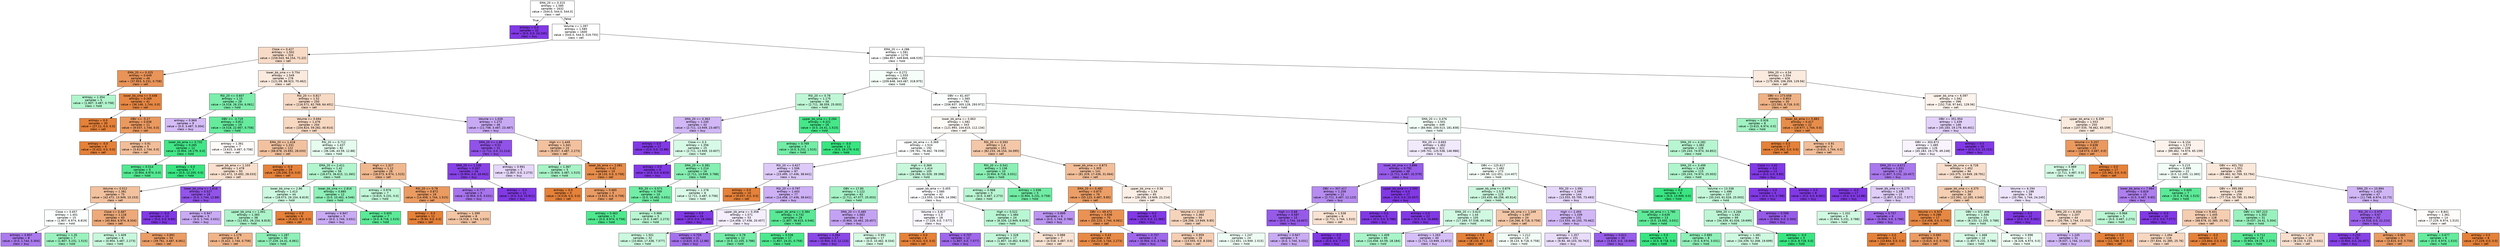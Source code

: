 digraph Tree {
node [shape=box, style="filled", color="black", fontname="helvetica"] ;
edge [fontname="helvetica"] ;
0 [label="EMA_20 <= 0.315\nentropy = 1.585\nsamples = 1632\nvalue = [544.0, 544.0, 544.0]\nclass = sell", fillcolor="#ffffff"] ;
1 [label="entropy = 0.0\nsamples = 32\nvalue = [0.0, 0.0, 24.245]\nclass = buy", fillcolor="#8139e5"] ;
0 -> 1 [labeldistance=2.5, labelangle=45, headlabel="True"] ;
2 [label="Volume <= 1.397\nentropy = 1.585\nsamples = 1600\nvalue = [544.0, 544.0, 519.755]\nclass = sell", fillcolor="#ffffff"] ;
0 -> 2 [labeldistance=2.5, labelangle=-45, headlabel="False"] ;
3 [label="Close <= 0.427\nentropy = 1.502\nsamples = 324\nvalue = [159.043, 94.154, 71.22]\nclass = sell", fillcolor="#f8dbc7"] ;
2 -> 3 ;
4 [label="EMA_20 <= 0.325\nentropy = 0.649\nsamples = 46\nvalue = [37.953, 5.231, 0.758]\nclass = sell", fillcolor="#e99458"] ;
3 -> 4 ;
5 [label="entropy = 1.354\nsamples = 5\nvalue = [1.807, 3.487, 0.758]\nclass = hold", fillcolor="#b1f5cd"] ;
4 -> 5 ;
6 [label="lower_bb_sma <= 0.448\nentropy = 0.269\nsamples = 41\nvalue = [36.146, 1.744, 0.0]\nclass = sell", fillcolor="#e68743"] ;
4 -> 6 ;
7 [label="entropy = 0.0\nsamples = 30\nvalue = [27.11, 0.0, 0.0]\nclass = sell", fillcolor="#e58139"] ;
6 -> 7 ;
8 [label="OBV <= -5.17\nentropy = 0.638\nsamples = 11\nvalue = [9.037, 1.744, 0.0]\nclass = sell", fillcolor="#ea995f"] ;
6 -> 8 ;
9 [label="entropy = -0.0\nsamples = 6\nvalue = [5.422, 0.0, 0.0]\nclass = sell", fillcolor="#e58139"] ;
8 -> 9 ;
10 [label="entropy = 0.91\nsamples = 5\nvalue = [3.615, 1.744, 0.0]\nclass = sell", fillcolor="#f2be99"] ;
8 -> 10 ;
11 [label="lower_bb_sma <= 0.754\nentropy = 1.549\nsamples = 278\nvalue = [121.09, 88.923, 70.462]\nclass = sell", fillcolor="#fbeade"] ;
3 -> 11 ;
12 [label="RSI_20 <= 0.607\nentropy = 1.15\nsamples = 28\nvalue = [4.518, 26.154, 6.061]\nclass = hold", fillcolor="#7deeac"] ;
11 -> 12 ;
13 [label="entropy = 0.969\nsamples = 9\nvalue = [0.0, 3.487, 5.304]\nclass = buy", fillcolor="#d4bbf6"] ;
12 -> 13 ;
14 [label="OBV <= -3.719\nentropy = 0.811\nsamples = 19\nvalue = [4.518, 22.667, 0.758]\nclass = hold", fillcolor="#66eb9d"] ;
12 -> 14 ;
15 [label="lower_bb_ema <= 0.732\nentropy = 0.265\nsamples = 12\nvalue = [0.904, 19.179, 0.0]\nclass = hold", fillcolor="#42e687"] ;
14 -> 15 ;
16 [label="entropy = 0.514\nsamples = 5\nvalue = [0.904, 6.974, 0.0]\nclass = hold", fillcolor="#53e891"] ;
15 -> 16 ;
17 [label="entropy = 0.0\nsamples = 7\nvalue = [0.0, 12.205, 0.0]\nclass = hold", fillcolor="#39e581"] ;
15 -> 17 ;
18 [label="entropy = 1.361\nsamples = 7\nvalue = [3.615, 3.487, 0.758]\nclass = sell", fillcolor="#fefbf9"] ;
14 -> 18 ;
19 [label="RSI_20 <= 0.817\nentropy = 1.52\nsamples = 250\nvalue = [116.571, 62.769, 64.401]\nclass = sell", fillcolor="#f7dac5"] ;
11 -> 19 ;
20 [label="Volume <= 0.694\nentropy = 1.476\nsamples = 204\nvalue = [104.824, 59.282, 40.914]\nclass = sell", fillcolor="#f7d8c1"] ;
19 -> 20 ;
21 [label="EMA_20 <= 1.418\nentropy = 1.331\nsamples = 122\nvalue = [68.678, 15.692, 28.033]\nclass = sell", fillcolor="#f2c2a0"] ;
20 -> 21 ;
22 [label="upper_bb_ema <= 1.103\nentropy = 1.478\nsamples = 93\nvalue = [42.472, 15.692, 28.033]\nclass = sell", fillcolor="#f9e0ce"] ;
21 -> 22 ;
23 [label="Volume <= 0.512\nentropy = 1.381\nsamples = 75\nvalue = [42.472, 13.949, 15.153]\nclass = sell", fillcolor="#f2c29f"] ;
22 -> 23 ;
24 [label="Close <= 0.657\nentropy = 1.401\nsamples = 15\nvalue = [1.807, 6.974, 6.819]\nclass = hold", fillcolor="#fbfffd"] ;
23 -> 24 ;
25 [label="entropy = 0.807\nsamples = 8\nvalue = [0.0, 1.744, 5.304]\nclass = buy", fillcolor="#aa7aee"] ;
24 -> 25 ;
26 [label="entropy = 1.35\nsamples = 7\nvalue = [1.807, 5.231, 1.515]\nclass = hold", fillcolor="#9bf2bf"] ;
24 -> 26 ;
27 [label="Close <= 0.487\nentropy = 1.118\nsamples = 60\nvalue = [40.664, 6.974, 8.334]\nclass = sell", fillcolor="#eda979"] ;
23 -> 27 ;
28 [label="entropy = 1.409\nsamples = 6\nvalue = [0.904, 3.487, 2.273]\nclass = hold", fillcolor="#c8f8dc"] ;
27 -> 28 ;
29 [label="entropy = 0.892\nsamples = 54\nvalue = [39.761, 3.487, 6.061]\nclass = sell", fillcolor="#eb9d65"] ;
27 -> 29 ;
30 [label="lower_bb_sma <= 1.618\nentropy = 0.527\nsamples = 18\nvalue = [0.0, 1.744, 12.88]\nclass = buy", fillcolor="#9254e9"] ;
22 -> 30 ;
31 [label="entropy = -0.0\nsamples = 13\nvalue = [0.0, 0.0, 9.85]\nclass = buy", fillcolor="#8139e5"] ;
30 -> 31 ;
32 [label="entropy = 0.947\nsamples = 5\nvalue = [0.0, 1.744, 3.031]\nclass = buy", fillcolor="#c9abf4"] ;
30 -> 32 ;
33 [label="entropy = -0.0\nsamples = 29\nvalue = [26.206, 0.0, 0.0]\nclass = sell", fillcolor="#e58139"] ;
21 -> 33 ;
34 [label="RSI_20 <= 0.712\nentropy = 1.437\nsamples = 82\nvalue = [36.146, 43.59, 12.88]\nclass = hold", fillcolor="#e5fcee"] ;
20 -> 34 ;
35 [label="EMA_20 <= 2.411\nentropy = 1.42\nsamples = 56\nvalue = [18.073, 36.615, 11.365]\nclass = hold", fillcolor="#b2f5ce"] ;
34 -> 35 ;
36 [label="lower_bb_sma <= 2.86\nentropy = 1.413\nsamples = 44\nvalue = [18.073, 26.154, 6.819]\nclass = hold", fillcolor="#cef9e0"] ;
35 -> 36 ;
37 [label="upper_bb_sma <= 1.001\nentropy = 1.383\nsamples = 38\nvalue = [12.651, 26.154, 6.819]\nclass = hold", fillcolor="#aef4cb"] ;
36 -> 37 ;
38 [label="entropy = 1.179\nsamples = 8\nvalue = [5.422, 1.744, 0.758]\nclass = sell", fillcolor="#f0b489"] ;
37 -> 38 ;
39 [label="entropy = 1.287\nsamples = 30\nvalue = [7.229, 24.41, 6.061]\nclass = hold", fillcolor="#8ff0b8"] ;
37 -> 39 ;
40 [label="entropy = 0.0\nsamples = 6\nvalue = [5.422, 0.0, 0.0]\nclass = sell", fillcolor="#e58139"] ;
36 -> 40 ;
41 [label="lower_bb_sma <= 2.816\nentropy = 0.885\nsamples = 12\nvalue = [0.0, 10.462, 4.546]\nclass = hold", fillcolor="#8ff0b8"] ;
35 -> 41 ;
42 [label="entropy = 0.947\nsamples = 5\nvalue = [0.0, 1.744, 3.031]\nclass = buy", fillcolor="#c9abf4"] ;
41 -> 42 ;
43 [label="entropy = 0.605\nsamples = 7\nvalue = [0.0, 8.718, 1.515]\nclass = hold", fillcolor="#5bea97"] ;
41 -> 43 ;
44 [label="High <= 1.327\nentropy = 1.12\nsamples = 26\nvalue = [18.073, 6.974, 1.515]\nclass = sell", fillcolor="#f0b88f"] ;
34 -> 44 ;
45 [label="entropy = 0.976\nsamples = 7\nvalue = [3.615, 5.231, 0.0]\nclass = hold", fillcolor="#c2f7d8"] ;
44 -> 45 ;
46 [label="RSI_20 <= 0.78\nentropy = 0.872\nsamples = 19\nvalue = [14.458, 1.744, 1.515]\nclass = sell", fillcolor="#ea9b61"] ;
44 -> 46 ;
47 [label="entropy = -0.0\nsamples = 11\nvalue = [9.94, 0.0, 0.0]\nclass = sell", fillcolor="#e58139"] ;
46 -> 47 ;
48 [label="entropy = 1.399\nsamples = 8\nvalue = [4.518, 1.744, 1.515]\nclass = sell", fillcolor="#f3c5a4"] ;
46 -> 48 ;
49 [label="Volume <= 1.026\nentropy = 1.272\nsamples = 46\nvalue = [11.748, 3.487, 23.487]\nclass = buy", fillcolor="#c8a9f4"] ;
19 -> 49 ;
50 [label="SMA_20 <= 1.86\nentropy = 0.51\nsamples = 31\nvalue = [2.711, 0.0, 21.214]\nclass = buy", fillcolor="#9152e8"] ;
49 -> 50 ;
51 [label="SMA_20 <= 1.106\nentropy = 0.267\nsamples = 26\nvalue = [0.904, 0.0, 18.942]\nclass = buy", fillcolor="#8742e6"] ;
50 -> 51 ;
52 [label="entropy = 0.777\nsamples = 5\nvalue = [0.904, 0.0, 3.031]\nclass = buy", fillcolor="#a774ed"] ;
51 -> 52 ;
53 [label="entropy = -0.0\nsamples = 21\nvalue = [0.0, 0.0, 15.911]\nclass = buy", fillcolor="#8139e5"] ;
51 -> 53 ;
54 [label="entropy = 0.991\nsamples = 5\nvalue = [1.807, 0.0, 2.273]\nclass = buy", fillcolor="#e5d6fa"] ;
50 -> 54 ;
55 [label="High <= 1.449\nentropy = 1.341\nsamples = 15\nvalue = [9.037, 3.487, 2.273]\nclass = sell", fillcolor="#f2c19e"] ;
49 -> 55 ;
56 [label="entropy = 1.367\nsamples = 5\nvalue = [0.904, 3.487, 1.515]\nclass = hold", fillcolor="#a6f3c6"] ;
55 -> 56 ;
57 [label="lower_bb_ema <= 2.081\nentropy = 0.42\nsamples = 10\nvalue = [8.133, 0.0, 0.758]\nclass = sell", fillcolor="#e78d4b"] ;
55 -> 57 ;
58 [label="entropy = 0.0\nsamples = 5\nvalue = [4.518, 0.0, 0.0]\nclass = sell", fillcolor="#e58139"] ;
57 -> 58 ;
59 [label="entropy = 0.665\nsamples = 5\nvalue = [3.615, 0.0, 0.758]\nclass = sell", fillcolor="#ea9b63"] ;
57 -> 59 ;
60 [label="EMA_20 <= 4.286\nentropy = 1.581\nsamples = 1276\nvalue = [384.957, 449.846, 448.535]\nclass = hold", fillcolor="#ffffff"] ;
2 -> 60 ;
61 [label="High <= 0.272\nentropy = 1.555\nsamples = 850\nvalue = [209.648, 343.487, 318.975]\nclass = hold", fillcolor="#f6fef9"] ;
60 -> 61 ;
62 [label="RSI_20 <= 0.78\nentropy = 1.175\nsamples = 58\nvalue = [2.711, 38.359, 25.003]\nclass = hold", fillcolor="#bff7d6"] ;
61 -> 62 ;
63 [label="SMA_20 <= 0.363\nentropy = 1.245\nsamples = 42\nvalue = [2.711, 13.949, 23.487]\nclass = buy", fillcolor="#d1b7f6"] ;
62 -> 63 ;
64 [label="entropy = 0.0\nsamples = 17\nvalue = [0.0, 0.0, 12.88]\nclass = buy", fillcolor="#8139e5"] ;
63 -> 64 ;
65 [label="Close <= 0.3\nentropy = 1.356\nsamples = 25\nvalue = [2.711, 13.949, 10.607]\nclass = hold", fillcolor="#d7fae6"] ;
63 -> 65 ;
66 [label="entropy = 0.0\nsamples = 9\nvalue = [0.0, 0.0, 6.819]\nclass = buy", fillcolor="#8139e5"] ;
65 -> 66 ;
67 [label="SMA_20 <= 0.381\nentropy = 1.214\nsamples = 16\nvalue = [2.711, 13.949, 3.788]\nclass = hold", fillcolor="#86efb2"] ;
65 -> 67 ;
68 [label="RSI_20 <= 0.571\nentropy = 0.769\nsamples = 10\nvalue = [0.0, 10.462, 3.031]\nclass = hold", fillcolor="#72eda6"] ;
67 -> 68 ;
69 [label="entropy = 0.463\nsamples = 5\nvalue = [0.0, 6.974, 0.758]\nclass = hold", fillcolor="#4fe88f"] ;
68 -> 69 ;
70 [label="entropy = 0.968\nsamples = 5\nvalue = [0.0, 3.487, 2.273]\nclass = hold", fillcolor="#baf6d3"] ;
68 -> 70 ;
71 [label="entropy = 1.378\nsamples = 6\nvalue = [2.711, 3.487, 0.758]\nclass = hold", fillcolor="#dbfae8"] ;
67 -> 71 ;
72 [label="upper_bb_sma <= 0.284\nentropy = 0.321\nsamples = 16\nvalue = [0.0, 24.41, 1.515]\nclass = hold", fillcolor="#45e789"] ;
62 -> 72 ;
73 [label="entropy = 0.769\nsamples = 5\nvalue = [0.0, 5.231, 1.515]\nclass = hold", fillcolor="#72eda6"] ;
72 -> 73 ;
74 [label="entropy = -0.0\nsamples = 11\nvalue = [0.0, 19.179, 0.0]\nclass = hold", fillcolor="#39e581"] ;
72 -> 74 ;
75 [label="OBV <= 61.407\nentropy = 1.565\nsamples = 792\nvalue = [206.937, 305.128, 293.972]\nclass = hold", fillcolor="#fbfefc"] ;
61 -> 75 ;
76 [label="lower_bb_ema <= 0.663\nentropy = 1.582\nsamples = 343\nvalue = [121.993, 104.615, 112.134]\nclass = sell", fillcolor="#fefaf6"] ;
75 -> 76 ;
77 [label="upper_bb_ema <= 0.369\nentropy = 1.524\nsamples = 192\nvalue = [39.761, 78.462, 78.039]\nclass = hold", fillcolor="#feffff"] ;
76 -> 77 ;
78 [label="RSI_20 <= 0.627\nentropy = 1.506\nsamples = 87\nvalue = [23.495, 17.436, 38.641]\nclass = buy", fillcolor="#ddcaf8"] ;
77 -> 78 ;
79 [label="entropy = 0.0\nsamples = 10\nvalue = [9.037, 0.0, 0.0]\nclass = sell", fillcolor="#e58139"] ;
78 -> 79 ;
80 [label="RSI_20 <= 0.797\nentropy = 1.443\nsamples = 77\nvalue = [14.458, 17.436, 38.641]\nclass = buy", fillcolor="#cdb0f5"] ;
78 -> 80 ;
81 [label="entropy = 0.0\nsamples = 24\nvalue = [0.0, 0.0, 18.184]\nclass = buy", fillcolor="#8139e5"] ;
80 -> 81 ;
82 [label="upper_bb_ema <= 0.358\nentropy = 1.571\nsamples = 53\nvalue = [14.458, 17.436, 20.457]\nclass = buy", fillcolor="#f4eefd"] ;
80 -> 82 ;
83 [label="entropy = 1.501\nsamples = 32\nvalue = [10.844, 17.436, 7.577]\nclass = hold", fillcolor="#cbf8de"] ;
82 -> 83 ;
84 [label="entropy = 0.759\nsamples = 21\nvalue = [3.615, 0.0, 12.88]\nclass = buy", fillcolor="#a471ec"] ;
82 -> 84 ;
85 [label="High <= 0.369\nentropy = 1.414\nsamples = 105\nvalue = [16.266, 61.026, 39.398]\nclass = hold", fillcolor="#c8f8dc"] ;
77 -> 85 ;
86 [label="OBV <= 17.85\nentropy = 1.122\nsamples = 63\nvalue = [2.711, 47.077, 25.003]\nclass = hold", fillcolor="#a7f3c7"] ;
85 -> 86 ;
87 [label="upper_bb_ema <= 0.384\nentropy = 0.732\nsamples = 29\nvalue = [1.807, 36.615, 4.546]\nclass = hold", fillcolor="#5ae996"] ;
86 -> 87 ;
88 [label="entropy = 0.79\nsamples = 12\nvalue = [0.0, 12.205, 3.788]\nclass = hold", fillcolor="#76eda8"] ;
87 -> 88 ;
89 [label="entropy = 0.536\nsamples = 17\nvalue = [1.807, 24.41, 0.758]\nclass = hold", fillcolor="#4de88e"] ;
87 -> 89 ;
90 [label="SMA_20 <= 0.485\nentropy = 1.083\nsamples = 34\nvalue = [0.904, 10.462, 20.457]\nclass = buy", fillcolor="#c4a2f3"] ;
86 -> 90 ;
91 [label="entropy = 0.364\nsamples = 17\nvalue = [0.904, 0.0, 12.123]\nclass = buy", fillcolor="#8a48e7"] ;
90 -> 91 ;
92 [label="entropy = 0.991\nsamples = 17\nvalue = [0.0, 10.462, 8.334]\nclass = hold", fillcolor="#d7fae5"] ;
90 -> 92 ;
93 [label="upper_bb_ema <= 0.455\nentropy = 1.585\nsamples = 42\nvalue = [13.555, 13.949, 14.396]\nclass = buy", fillcolor="#fdfcff"] ;
85 -> 93 ;
94 [label="Volume <= 3.827\nentropy = 1.0\nsamples = 18\nvalue = [7.229, 0.0, 7.577]\nclass = buy", fillcolor="#f9f6fe"] ;
93 -> 94 ;
95 [label="entropy = 0.0\nsamples = 6\nvalue = [5.422, 0.0, 0.0]\nclass = sell", fillcolor="#e58139"] ;
94 -> 95 ;
96 [label="entropy = 0.707\nsamples = 12\nvalue = [1.807, 0.0, 7.577]\nclass = buy", fillcolor="#9f68eb"] ;
94 -> 96 ;
97 [label="High <= 0.522\nentropy = 1.484\nsamples = 24\nvalue = [6.326, 13.949, 6.819]\nclass = hold", fillcolor="#b9f6d3"] ;
93 -> 97 ;
98 [label="entropy = 1.328\nsamples = 17\nvalue = [1.807, 10.462, 6.819]\nclass = hold", fillcolor="#c4f7da"] ;
97 -> 98 ;
99 [label="entropy = 0.988\nsamples = 7\nvalue = [4.518, 3.487, 0.0]\nclass = sell", fillcolor="#f9e2d2"] ;
97 -> 99 ;
100 [label="RSI_20 <= 0.593\nentropy = 1.4\nsamples = 151\nvalue = [82.233, 26.154, 34.095]\nclass = sell", fillcolor="#f3c7a7"] ;
76 -> 100 ;
101 [label="RSI_20 <= 0.541\nentropy = 1.136\nsamples = 10\nvalue = [0.904, 8.718, 3.031]\nclass = hold", fillcolor="#8af0b5"] ;
100 -> 101 ;
102 [label="entropy = 0.968\nsamples = 5\nvalue = [0.0, 3.487, 2.273]\nclass = hold", fillcolor="#baf6d3"] ;
101 -> 102 ;
103 [label="entropy = 1.036\nsamples = 5\nvalue = [0.904, 5.231, 0.758]\nclass = hold", fillcolor="#70eca4"] ;
101 -> 103 ;
104 [label="lower_bb_sma <= 0.873\nentropy = 1.305\nsamples = 141\nvalue = [81.329, 17.436, 31.064]\nclass = sell", fillcolor="#f2bf9a"] ;
100 -> 104 ;
105 [label="EMA_20 <= 0.482\nentropy = 0.873\nsamples = 76\nvalue = [55.123, 3.487, 9.85]\nclass = sell", fillcolor="#eb9e66"] ;
104 -> 105 ;
106 [label="entropy = 0.899\nsamples = 6\nvalue = [0.0, 1.744, 3.788]\nclass = buy", fillcolor="#bb94f1"] ;
105 -> 106 ;
107 [label="OBV <= 49.472\nentropy = 0.636\nsamples = 70\nvalue = [55.123, 1.744, 6.061]\nclass = sell", fillcolor="#e99254"] ;
105 -> 107 ;
108 [label="entropy = 0.43\nsamples = 64\nvalue = [54.219, 1.744, 2.273]\nclass = sell", fillcolor="#e78a47"] ;
107 -> 108 ;
109 [label="entropy = 0.707\nsamples = 6\nvalue = [0.904, 0.0, 3.788]\nclass = buy", fillcolor="#9f68eb"] ;
107 -> 109 ;
110 [label="upper_bb_sma <= 0.56\nentropy = 1.54\nsamples = 65\nvalue = [26.206, 13.949, 21.214]\nclass = sell", fillcolor="#fcefe6"] ;
104 -> 110 ;
111 [label="entropy = 0.0\nsamples = 15\nvalue = [0.0, 0.0, 11.365]\nclass = buy", fillcolor="#8139e5"] ;
110 -> 111 ;
112 [label="Volume <= 2.607\nentropy = 1.464\nsamples = 50\nvalue = [26.206, 13.949, 9.85]\nclass = sell", fillcolor="#f6d4bc"] ;
110 -> 112 ;
113 [label="entropy = 0.959\nsamples = 26\nvalue = [13.555, 0.0, 8.334]\nclass = sell", fillcolor="#f5ceb3"] ;
112 -> 113 ;
114 [label="entropy = 1.247\nsamples = 24\nvalue = [12.651, 13.949, 1.515]\nclass = hold", fillcolor="#eefdf4"] ;
112 -> 114 ;
115 [label="SMA_20 <= 3.476\nentropy = 1.501\nsamples = 449\nvalue = [84.944, 200.513, 181.838]\nclass = hold", fillcolor="#f2fdf7"] ;
75 -> 115 ;
116 [label="RSI_20 <= 0.693\nentropy = 1.462\nsamples = 321\nvalue = [49.701, 125.538, 146.986]\nclass = buy", fillcolor="#f1e9fc"] ;
115 -> 116 ;
117 [label="lower_bb_sma <= 3.896\nentropy = 0.792\nsamples = 48\nvalue = [2.711, 3.487, 32.579]\nclass = buy", fillcolor="#975cea"] ;
116 -> 117 ;
118 [label="OBV <= 307.417\nentropy = 1.258\nsamples = 21\nvalue = [2.711, 3.487, 12.123]\nclass = buy", fillcolor="#b68cf0"] ;
117 -> 118 ;
119 [label="High <= 0.68\nentropy = 0.587\nsamples = 15\nvalue = [0.0, 1.744, 10.607]\nclass = buy", fillcolor="#965ae9"] ;
118 -> 119 ;
120 [label="entropy = 0.947\nsamples = 5\nvalue = [0.0, 1.744, 3.031]\nclass = buy", fillcolor="#c9abf4"] ;
119 -> 120 ;
121 [label="entropy = -0.0\nsamples = 10\nvalue = [0.0, 0.0, 7.577]\nclass = buy", fillcolor="#8139e5"] ;
119 -> 121 ;
122 [label="entropy = 1.538\nsamples = 6\nvalue = [2.711, 1.744, 1.515]\nclass = sell", fillcolor="#f9e2d2"] ;
118 -> 122 ;
123 [label="upper_bb_ema <= 2.593\nentropy = 0.0\nsamples = 27\nvalue = [0.0, 0.0, 20.457]\nclass = buy", fillcolor="#8139e5"] ;
117 -> 123 ;
124 [label="entropy = 0.0\nsamples = 5\nvalue = [0.0, 0.0, 3.788]\nclass = buy", fillcolor="#8139e5"] ;
123 -> 124 ;
125 [label="entropy = 0.0\nsamples = 22\nvalue = [0.0, 0.0, 16.669]\nclass = buy", fillcolor="#8139e5"] ;
123 -> 125 ;
126 [label="OBV <= 125.617\nentropy = 1.482\nsamples = 273\nvalue = [46.99, 122.051, 114.407]\nclass = hold", fillcolor="#f6fef9"] ;
116 -> 126 ;
127 [label="upper_bb_sma <= 0.879\nentropy = 1.523\nsamples = 129\nvalue = [33.435, 66.256, 40.914]\nclass = hold", fillcolor="#cdf8df"] ;
126 -> 127 ;
128 [label="EMA_20 <= 0.623\nentropy = 1.44\nsamples = 105\nvalue = [17.169, 57.538, 40.156]\nclass = hold", fillcolor="#d1f9e2"] ;
127 -> 128 ;
129 [label="entropy = 1.409\nsamples = 65\nvalue = [14.458, 43.59, 18.184]\nclass = hold", fillcolor="#a8f4c8"] ;
128 -> 129 ;
130 [label="entropy = 1.263\nsamples = 40\nvalue = [2.711, 13.949, 21.972]\nclass = buy", fillcolor="#d6bff7"] ;
128 -> 130 ;
131 [label="lower_bb_sma <= 1.249\nentropy = 1.097\nsamples = 24\nvalue = [16.266, 8.718, 0.758]\nclass = sell", fillcolor="#f3c7a7"] ;
127 -> 131 ;
132 [label="entropy = 0.0\nsamples = 9\nvalue = [8.133, 0.0, 0.0]\nclass = sell", fillcolor="#e58139"] ;
131 -> 132 ;
133 [label="entropy = 1.212\nsamples = 15\nvalue = [8.133, 8.718, 0.758]\nclass = hold", fillcolor="#f3fdf7"] ;
131 -> 133 ;
134 [label="RSI_20 <= 1.091\nentropy = 1.345\nsamples = 144\nvalue = [13.555, 55.795, 73.493]\nclass = buy", fillcolor="#e5d7fa"] ;
126 -> 134 ;
135 [label="High <= 2.493\nentropy = 1.339\nsamples = 131\nvalue = [13.555, 40.103, 70.462]\nclass = buy", fillcolor="#d1b7f6"] ;
134 -> 135 ;
136 [label="entropy = 1.357\nsamples = 101\nvalue = [9.94, 40.103, 50.763]\nclass = buy", fillcolor="#e9dcfa"] ;
135 -> 136 ;
137 [label="entropy = 0.622\nsamples = 30\nvalue = [3.615, 0.0, 19.699]\nclass = buy", fillcolor="#985dea"] ;
135 -> 137 ;
138 [label="lower_bb_ema <= 1.785\nentropy = 0.639\nsamples = 13\nvalue = [0.0, 15.692, 3.031]\nclass = hold", fillcolor="#5fea99"] ;
134 -> 138 ;
139 [label="entropy = 0.0\nsamples = 5\nvalue = [0.0, 8.718, 0.0]\nclass = hold", fillcolor="#39e581"] ;
138 -> 139 ;
140 [label="entropy = 0.885\nsamples = 8\nvalue = [0.0, 6.974, 3.031]\nclass = hold", fillcolor="#8ff0b8"] ;
138 -> 140 ;
141 [label="SMA_20 <= 4.282\nentropy = 1.482\nsamples = 128\nvalue = [35.243, 74.974, 34.852]\nclass = hold", fillcolor="#b7f6d1"] ;
115 -> 141 ;
142 [label="SMA_20 <= 3.499\nentropy = 1.428\nsamples = 115\nvalue = [35.243, 74.974, 25.003]\nclass = hold", fillcolor="#b0f5cd"] ;
141 -> 142 ;
143 [label="entropy = 0.0\nsamples = 8\nvalue = [0.0, 13.949, 0.0]\nclass = hold", fillcolor="#39e581"] ;
142 -> 143 ;
144 [label="Volume <= 13.338\nentropy = 1.486\nsamples = 107\nvalue = [35.243, 61.026, 25.003]\nclass = hold", fillcolor="#c4f7d9"] ;
142 -> 144 ;
145 [label="SMA_20 <= 4.266\nentropy = 1.442\nsamples = 99\nvalue = [34.339, 61.026, 19.699]\nclass = hold", fillcolor="#bef6d5"] ;
144 -> 145 ;
146 [label="entropy = 1.481\nsamples = 94\nvalue = [34.339, 52.308, 19.699]\nclass = hold", fillcolor="#cef9e0"] ;
145 -> 146 ;
147 [label="entropy = -0.0\nsamples = 5\nvalue = [0.0, 8.718, 0.0]\nclass = hold", fillcolor="#39e581"] ;
145 -> 147 ;
148 [label="entropy = 0.599\nsamples = 8\nvalue = [0.904, 0.0, 5.304]\nclass = buy", fillcolor="#965be9"] ;
144 -> 148 ;
149 [label="Close <= 3.62\nentropy = 0.0\nsamples = 13\nvalue = [0.0, 0.0, 9.85]\nclass = buy", fillcolor="#8139e5"] ;
141 -> 149 ;
150 [label="entropy = 0.0\nsamples = 5\nvalue = [0.0, 0.0, 3.788]\nclass = buy", fillcolor="#8139e5"] ;
149 -> 150 ;
151 [label="entropy = 0.0\nsamples = 8\nvalue = [0.0, 0.0, 6.061]\nclass = buy", fillcolor="#8139e5"] ;
149 -> 151 ;
152 [label="SMA_20 <= 4.54\nentropy = 1.554\nsamples = 426\nvalue = [175.309, 106.359, 129.56]\nclass = sell", fillcolor="#fbebdf"] ;
60 -> 152 ;
153 [label="OBV <= 273.658\nentropy = 0.853\nsamples = 30\nvalue = [22.591, 8.718, 0.0]\nclass = sell", fillcolor="#efb285"] ;
152 -> 153 ;
154 [label="entropy = 0.926\nsamples = 8\nvalue = [3.615, 6.974, 0.0]\nclass = hold", fillcolor="#a0f2c2"] ;
153 -> 154 ;
155 [label="lower_bb_ema <= 5.883\nentropy = 0.417\nsamples = 22\nvalue = [18.977, 1.744, 0.0]\nclass = sell", fillcolor="#e78d4b"] ;
153 -> 155 ;
156 [label="entropy = 0.0\nsamples = 17\nvalue = [15.362, 0.0, 0.0]\nclass = sell", fillcolor="#e58139"] ;
155 -> 156 ;
157 [label="entropy = 0.91\nsamples = 5\nvalue = [3.615, 1.744, 0.0]\nclass = sell", fillcolor="#f2be99"] ;
155 -> 157 ;
158 [label="upper_bb_sma <= 6.097\nentropy = 1.562\nsamples = 396\nvalue = [152.718, 97.641, 129.56]\nclass = sell", fillcolor="#fdf3ed"] ;
152 -> 158 ;
159 [label="OBV <= 351.954\nentropy = 1.439\nsamples = 146\nvalue = [45.183, 19.179, 64.401]\nclass = buy", fillcolor="#e2d1f9"] ;
158 -> 159 ;
160 [label="OBV <= 303.873\nentropy = 1.485\nsamples = 126\nvalue = [45.183, 19.179, 49.248]\nclass = buy", fillcolor="#f8f3fd"] ;
159 -> 160 ;
161 [label="SMA_20 <= 4.672\nentropy = 1.031\nsamples = 32\nvalue = [1.807, 5.231, 20.457]\nclass = buy", fillcolor="#a978ed"] ;
160 -> 161 ;
162 [label="entropy = -0.0\nsamples = 17\nvalue = [0.0, 0.0, 12.88]\nclass = buy", fillcolor="#8139e5"] ;
161 -> 162 ;
163 [label="lower_bb_sma <= 6.175\nentropy = 1.395\nsamples = 15\nvalue = [1.807, 5.231, 7.577]\nclass = buy", fillcolor="#e0cef9"] ;
161 -> 163 ;
164 [label="entropy = 1.332\nsamples = 9\nvalue = [0.904, 5.231, 3.788]\nclass = hold", fillcolor="#d0f9e1"] ;
163 -> 164 ;
165 [label="entropy = 0.707\nsamples = 6\nvalue = [0.904, 0.0, 3.788]\nclass = buy", fillcolor="#9f68eb"] ;
163 -> 165 ;
166 [label="lower_bb_sma <= 6.728\nentropy = 1.452\nsamples = 94\nvalue = [43.375, 13.949, 28.791]\nclass = sell", fillcolor="#f8dfcd"] ;
160 -> 166 ;
167 [label="upper_bb_sma <= 4.375\nentropy = 1.343\nsamples = 38\nvalue = [22.591, 12.205, 4.546]\nclass = sell", fillcolor="#f5cfb3"] ;
166 -> 167 ;
168 [label="Volume <= 6.925\nentropy = 0.286\nsamples = 17\nvalue = [14.458, 0.0, 0.758]\nclass = sell", fillcolor="#e68843"] ;
167 -> 168 ;
169 [label="entropy = 0.0\nsamples = 12\nvalue = [10.844, 0.0, 0.0]\nclass = sell", fillcolor="#e58139"] ;
168 -> 169 ;
170 [label="entropy = 0.665\nsamples = 5\nvalue = [3.615, 0.0, 0.758]\nclass = sell", fillcolor="#ea9b63"] ;
168 -> 170 ;
171 [label="OBV <= 337.306\nentropy = 1.446\nsamples = 21\nvalue = [8.133, 12.205, 3.788]\nclass = hold", fillcolor="#cdf8df"] ;
167 -> 171 ;
172 [label="entropy = 1.468\nsamples = 10\nvalue = [1.807, 5.231, 3.788]\nclass = hold", fillcolor="#d6fae5"] ;
171 -> 172 ;
173 [label="entropy = 0.998\nsamples = 11\nvalue = [6.326, 6.974, 0.0]\nclass = hold", fillcolor="#edfdf3"] ;
171 -> 173 ;
174 [label="Volume <= 6.294\nentropy = 1.188\nsamples = 56\nvalue = [20.784, 1.744, 24.245]\nclass = buy", fillcolor="#eee5fc"] ;
166 -> 174 ;
175 [label="entropy = 0.0\nsamples = 12\nvalue = [0.0, 0.0, 9.092]\nclass = buy", fillcolor="#8139e5"] ;
174 -> 175 ;
176 [label="EMA_20 <= 6.456\nentropy = 1.207\nsamples = 44\nvalue = [20.784, 1.744, 15.153]\nclass = sell", fillcolor="#f9e0ce"] ;
174 -> 176 ;
177 [label="entropy = 1.245\nsamples = 31\nvalue = [9.037, 1.744, 15.153]\nclass = buy", fillcolor="#d1b7f6"] ;
176 -> 177 ;
178 [label="entropy = 0.0\nsamples = 13\nvalue = [11.748, 0.0, 0.0]\nclass = sell", fillcolor="#e58139"] ;
176 -> 178 ;
179 [label="entropy = 0.0\nsamples = 20\nvalue = [0.0, 0.0, 15.153]\nclass = buy", fillcolor="#8139e5"] ;
159 -> 179 ;
180 [label="upper_bb_ema <= 6.339\nentropy = 1.553\nsamples = 250\nvalue = [107.535, 78.462, 65.159]\nclass = sell", fillcolor="#fbeade"] ;
158 -> 180 ;
181 [label="Volume <= 5.207\nentropy = 0.638\nsamples = 22\nvalue = [18.073, 3.487, 0.0]\nclass = sell", fillcolor="#ea995f"] ;
180 -> 181 ;
182 [label="entropy = 0.989\nsamples = 5\nvalue = [2.711, 3.487, 0.0]\nclass = hold", fillcolor="#d3f9e3"] ;
181 -> 182 ;
183 [label="entropy = 0.0\nsamples = 17\nvalue = [15.362, 0.0, 0.0]\nclass = sell", fillcolor="#e58139"] ;
181 -> 183 ;
184 [label="Close <= 6.154\nentropy = 1.573\nsamples = 228\nvalue = [89.462, 74.974, 65.159]\nclass = sell", fillcolor="#fdf3ec"] ;
180 -> 184 ;
185 [label="High <= 5.215\nentropy = 0.999\nsamples = 22\nvalue = [0.0, 12.205, 11.365]\nclass = hold", fillcolor="#f1fdf6"] ;
184 -> 185 ;
186 [label="lower_bb_ema <= 7.984\nentropy = 0.829\nsamples = 15\nvalue = [0.0, 3.487, 9.85]\nclass = buy", fillcolor="#ae7fee"] ;
185 -> 186 ;
187 [label="entropy = 0.968\nsamples = 5\nvalue = [0.0, 3.487, 2.273]\nclass = hold", fillcolor="#baf6d3"] ;
186 -> 187 ;
188 [label="entropy = -0.0\nsamples = 10\nvalue = [0.0, 0.0, 7.577]\nclass = buy", fillcolor="#8139e5"] ;
186 -> 188 ;
189 [label="entropy = 0.605\nsamples = 7\nvalue = [0.0, 8.718, 1.515]\nclass = hold", fillcolor="#5bea97"] ;
185 -> 189 ;
190 [label="OBV <= 401.702\nentropy = 1.551\nsamples = 206\nvalue = [89.462, 62.769, 53.794]\nclass = sell", fillcolor="#fae8da"] ;
184 -> 190 ;
191 [label="OBV <= 395.083\nentropy = 1.494\nsamples = 159\nvalue = [77.714, 55.795, 31.064]\nclass = sell", fillcolor="#fae6d7"] ;
190 -> 191 ;
192 [label="Close <= 9.401\nentropy = 1.445\nsamples = 128\nvalue = [68.678, 31.385, 25.76]\nclass = sell", fillcolor="#f5cdb1"] ;
191 -> 192 ;
193 [label="entropy = 1.494\nsamples = 116\nvalue = [57.834, 31.385, 25.76]\nclass = sell", fillcolor="#f7d7c0"] ;
192 -> 193 ;
194 [label="entropy = -0.0\nsamples = 12\nvalue = [10.844, 0.0, 0.0]\nclass = sell", fillcolor="#e58139"] ;
192 -> 194 ;
195 [label="OBV <= 397.223\nentropy = 1.302\nsamples = 31\nvalue = [9.037, 24.41, 5.304]\nclass = hold", fillcolor="#99f2be"] ;
191 -> 195 ;
196 [label="entropy = 0.712\nsamples = 15\nvalue = [0.904, 19.179, 2.273]\nclass = hold", fillcolor="#58e995"] ;
195 -> 196 ;
197 [label="entropy = 1.478\nsamples = 16\nvalue = [8.133, 5.231, 3.031]\nclass = sell", fillcolor="#f8decc"] ;
195 -> 197 ;
198 [label="SMA_20 <= 10.894\nentropy = 1.423\nsamples = 47\nvalue = [11.748, 6.974, 22.73]\nclass = buy", fillcolor="#d0b6f5"] ;
190 -> 198 ;
199 [label="RSI_20 <= 0.976\nentropy = 0.67\nsamples = 33\nvalue = [4.518, 0.0, 21.214]\nclass = buy", fillcolor="#9c63eb"] ;
198 -> 199 ;
200 [label="entropy = 0.253\nsamples = 28\nvalue = [0.904, 0.0, 20.457]\nclass = buy", fillcolor="#8742e6"] ;
199 -> 200 ;
201 [label="entropy = 0.665\nsamples = 5\nvalue = [3.615, 0.0, 0.758]\nclass = sell", fillcolor="#ea9b63"] ;
199 -> 201 ;
202 [label="High <= 8.841\nentropy = 1.361\nsamples = 14\nvalue = [7.229, 6.974, 1.515]\nclass = sell", fillcolor="#fefbf9"] ;
198 -> 202 ;
203 [label="entropy = 0.677\nsamples = 6\nvalue = [0.0, 6.974, 1.515]\nclass = hold", fillcolor="#64eb9c"] ;
202 -> 203 ;
204 [label="entropy = 0.0\nsamples = 8\nvalue = [7.229, 0.0, 0.0]\nclass = sell", fillcolor="#e58139"] ;
202 -> 204 ;
}